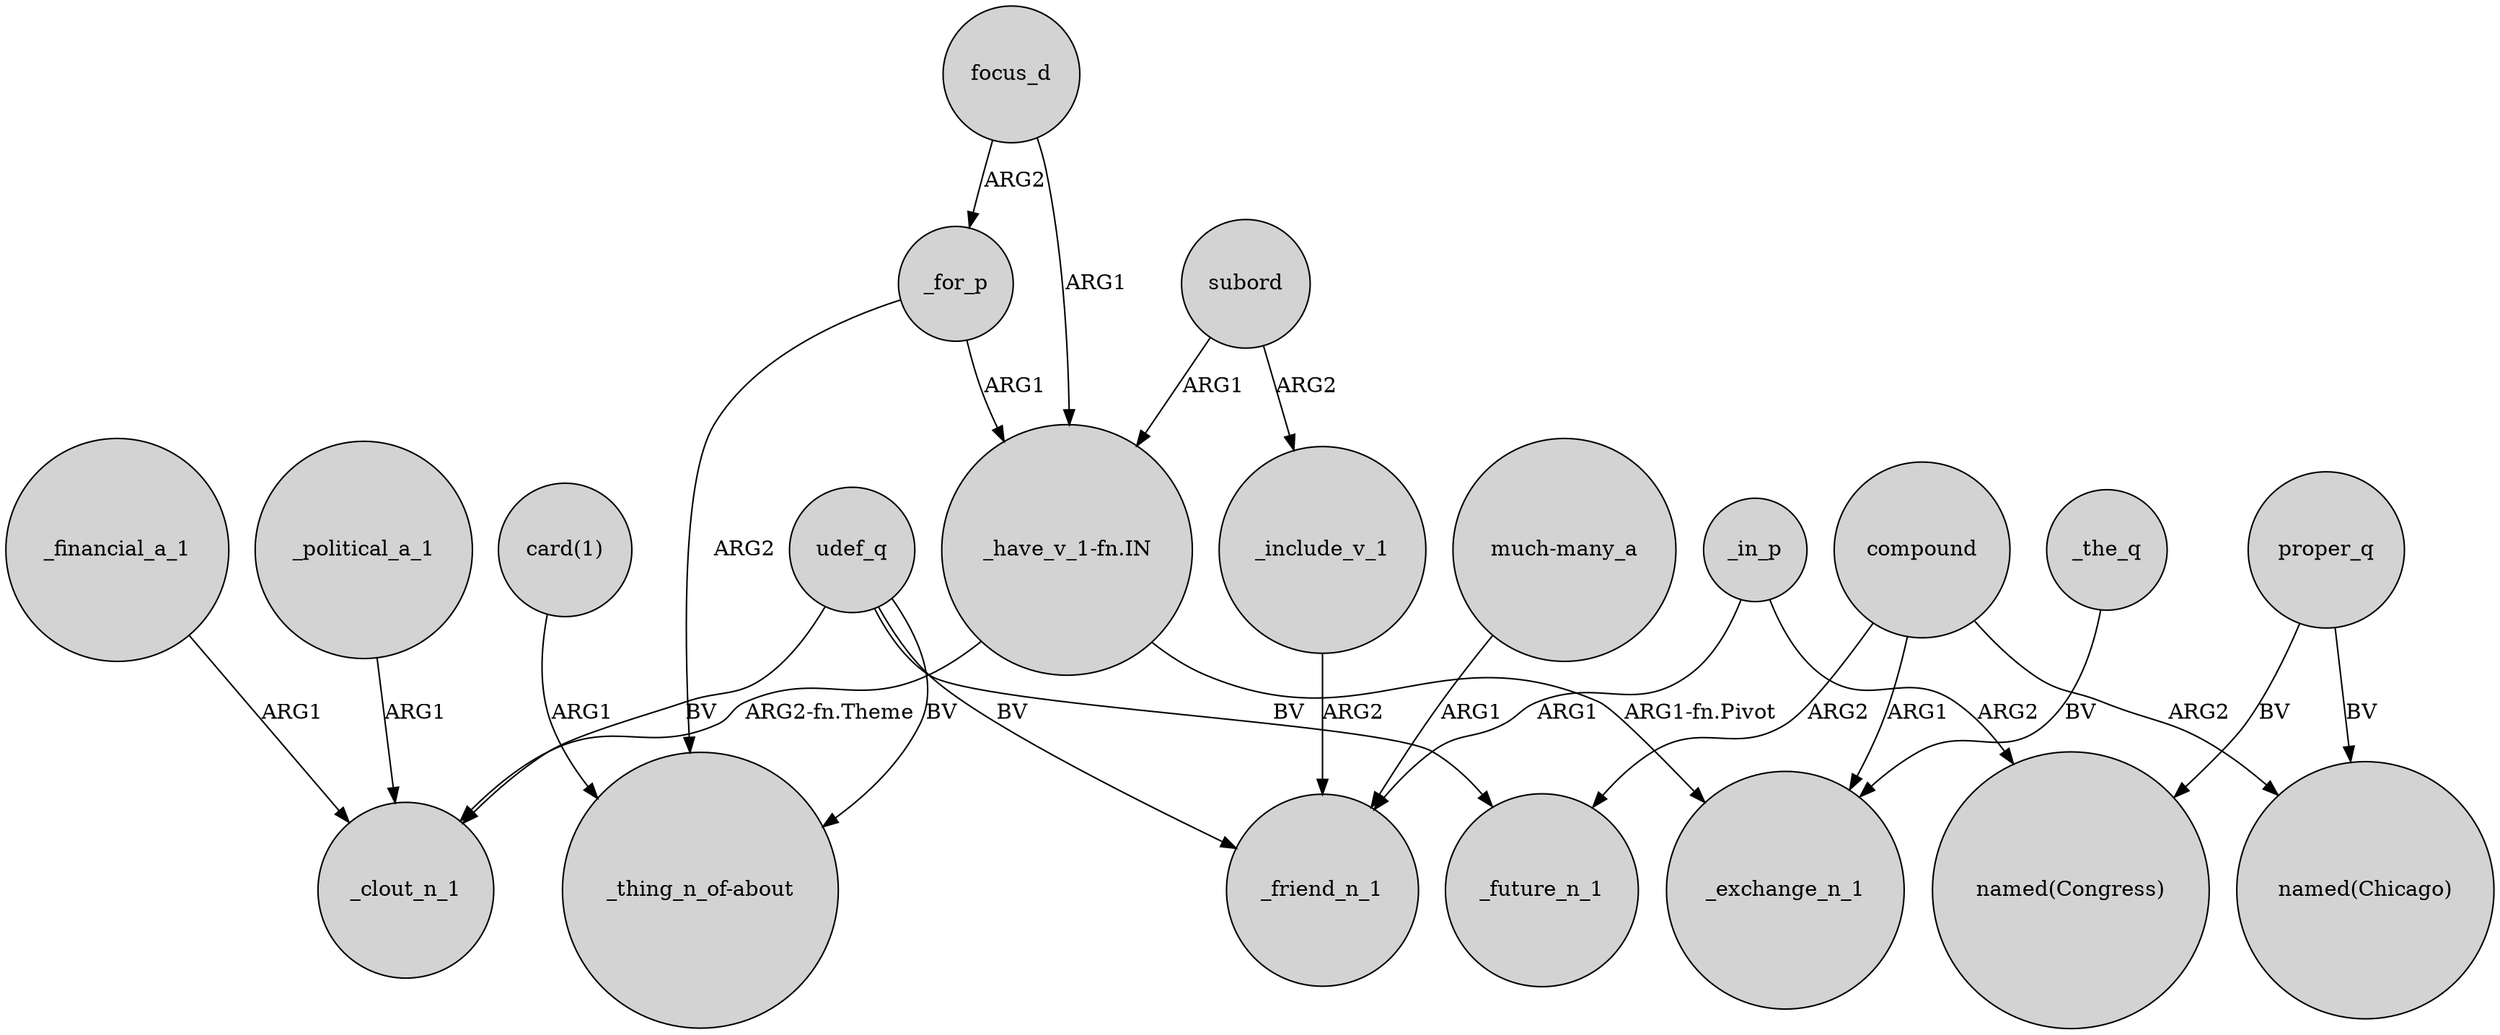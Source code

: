 digraph {
	node [shape=circle style=filled]
	focus_d -> "_have_v_1-fn.IN" [label=ARG1]
	udef_q -> "_thing_n_of-about" [label=BV]
	_financial_a_1 -> _clout_n_1 [label=ARG1]
	"_have_v_1-fn.IN" -> _clout_n_1 [label="ARG2-fn.Theme"]
	_in_p -> _friend_n_1 [label=ARG1]
	_for_p -> "_thing_n_of-about" [label=ARG2]
	compound -> "named(Chicago)" [label=ARG2]
	compound -> _future_n_1 [label=ARG2]
	focus_d -> _for_p [label=ARG2]
	proper_q -> "named(Congress)" [label=BV]
	compound -> _exchange_n_1 [label=ARG1]
	udef_q -> _clout_n_1 [label=BV]
	_include_v_1 -> _friend_n_1 [label=ARG2]
	"_have_v_1-fn.IN" -> _exchange_n_1 [label="ARG1-fn.Pivot"]
	udef_q -> _future_n_1 [label=BV]
	subord -> _include_v_1 [label=ARG2]
	_political_a_1 -> _clout_n_1 [label=ARG1]
	udef_q -> _friend_n_1 [label=BV]
	"much-many_a" -> _friend_n_1 [label=ARG1]
	"card(1)" -> "_thing_n_of-about" [label=ARG1]
	subord -> "_have_v_1-fn.IN" [label=ARG1]
	_in_p -> "named(Congress)" [label=ARG2]
	_for_p -> "_have_v_1-fn.IN" [label=ARG1]
	proper_q -> "named(Chicago)" [label=BV]
	_the_q -> _exchange_n_1 [label=BV]
}
